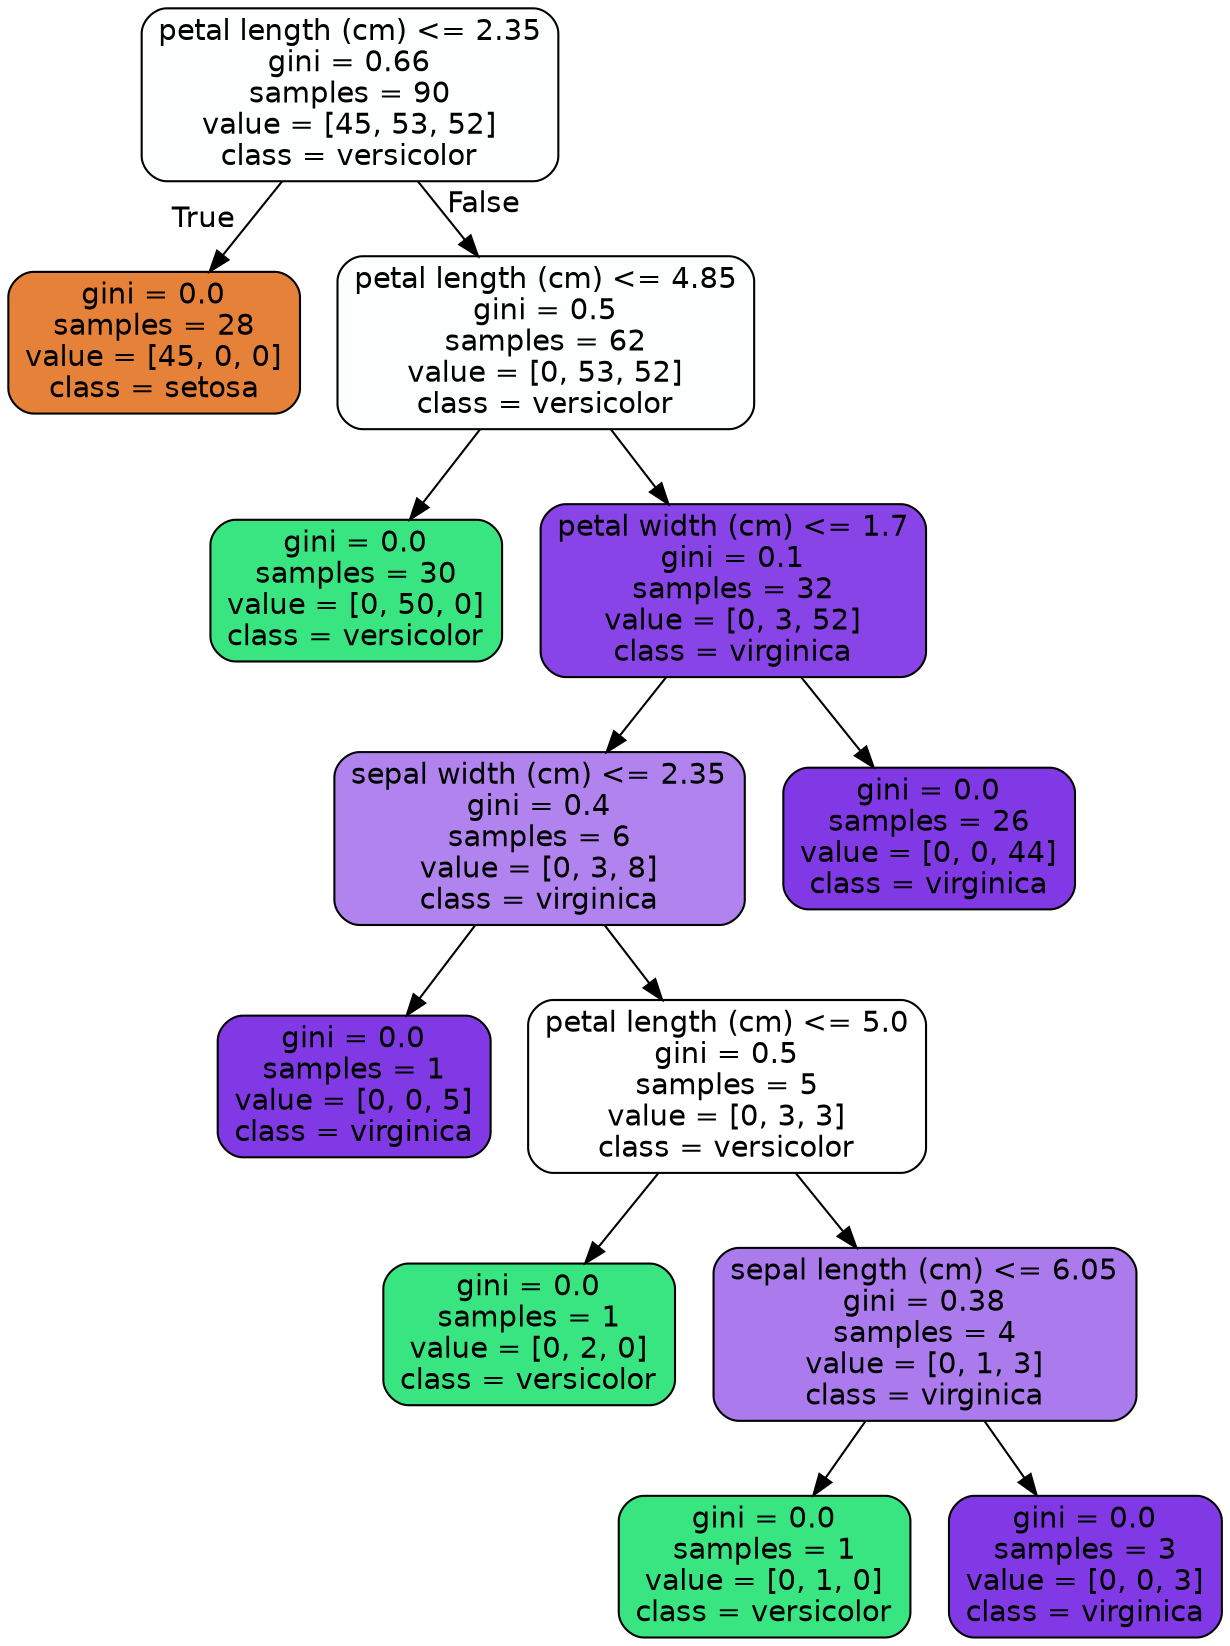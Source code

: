 digraph Tree {
node [shape=box, style="filled, rounded", color="black", fontname=helvetica] ;
edge [fontname=helvetica] ;
0 [label="petal length (cm) <= 2.35\ngini = 0.66\nsamples = 90\nvalue = [45, 53, 52]\nclass = versicolor", fillcolor="#fdfffe"] ;
1 [label="gini = 0.0\nsamples = 28\nvalue = [45, 0, 0]\nclass = setosa", fillcolor="#e58139"] ;
0 -> 1 [labeldistance=2.5, labelangle=45, headlabel="True"] ;
2 [label="petal length (cm) <= 4.85\ngini = 0.5\nsamples = 62\nvalue = [0, 53, 52]\nclass = versicolor", fillcolor="#fbfffd"] ;
0 -> 2 [labeldistance=2.5, labelangle=-45, headlabel="False"] ;
3 [label="gini = 0.0\nsamples = 30\nvalue = [0, 50, 0]\nclass = versicolor", fillcolor="#39e581"] ;
2 -> 3 ;
4 [label="petal width (cm) <= 1.7\ngini = 0.1\nsamples = 32\nvalue = [0, 3, 52]\nclass = virginica", fillcolor="#8844e6"] ;
2 -> 4 ;
5 [label="sepal width (cm) <= 2.35\ngini = 0.4\nsamples = 6\nvalue = [0, 3, 8]\nclass = virginica", fillcolor="#b083ef"] ;
4 -> 5 ;
6 [label="gini = 0.0\nsamples = 1\nvalue = [0, 0, 5]\nclass = virginica", fillcolor="#8139e5"] ;
5 -> 6 ;
7 [label="petal length (cm) <= 5.0\ngini = 0.5\nsamples = 5\nvalue = [0, 3, 3]\nclass = versicolor", fillcolor="#ffffff"] ;
5 -> 7 ;
8 [label="gini = 0.0\nsamples = 1\nvalue = [0, 2, 0]\nclass = versicolor", fillcolor="#39e581"] ;
7 -> 8 ;
9 [label="sepal length (cm) <= 6.05\ngini = 0.38\nsamples = 4\nvalue = [0, 1, 3]\nclass = virginica", fillcolor="#ab7bee"] ;
7 -> 9 ;
10 [label="gini = 0.0\nsamples = 1\nvalue = [0, 1, 0]\nclass = versicolor", fillcolor="#39e581"] ;
9 -> 10 ;
11 [label="gini = 0.0\nsamples = 3\nvalue = [0, 0, 3]\nclass = virginica", fillcolor="#8139e5"] ;
9 -> 11 ;
12 [label="gini = 0.0\nsamples = 26\nvalue = [0, 0, 44]\nclass = virginica", fillcolor="#8139e5"] ;
4 -> 12 ;
}